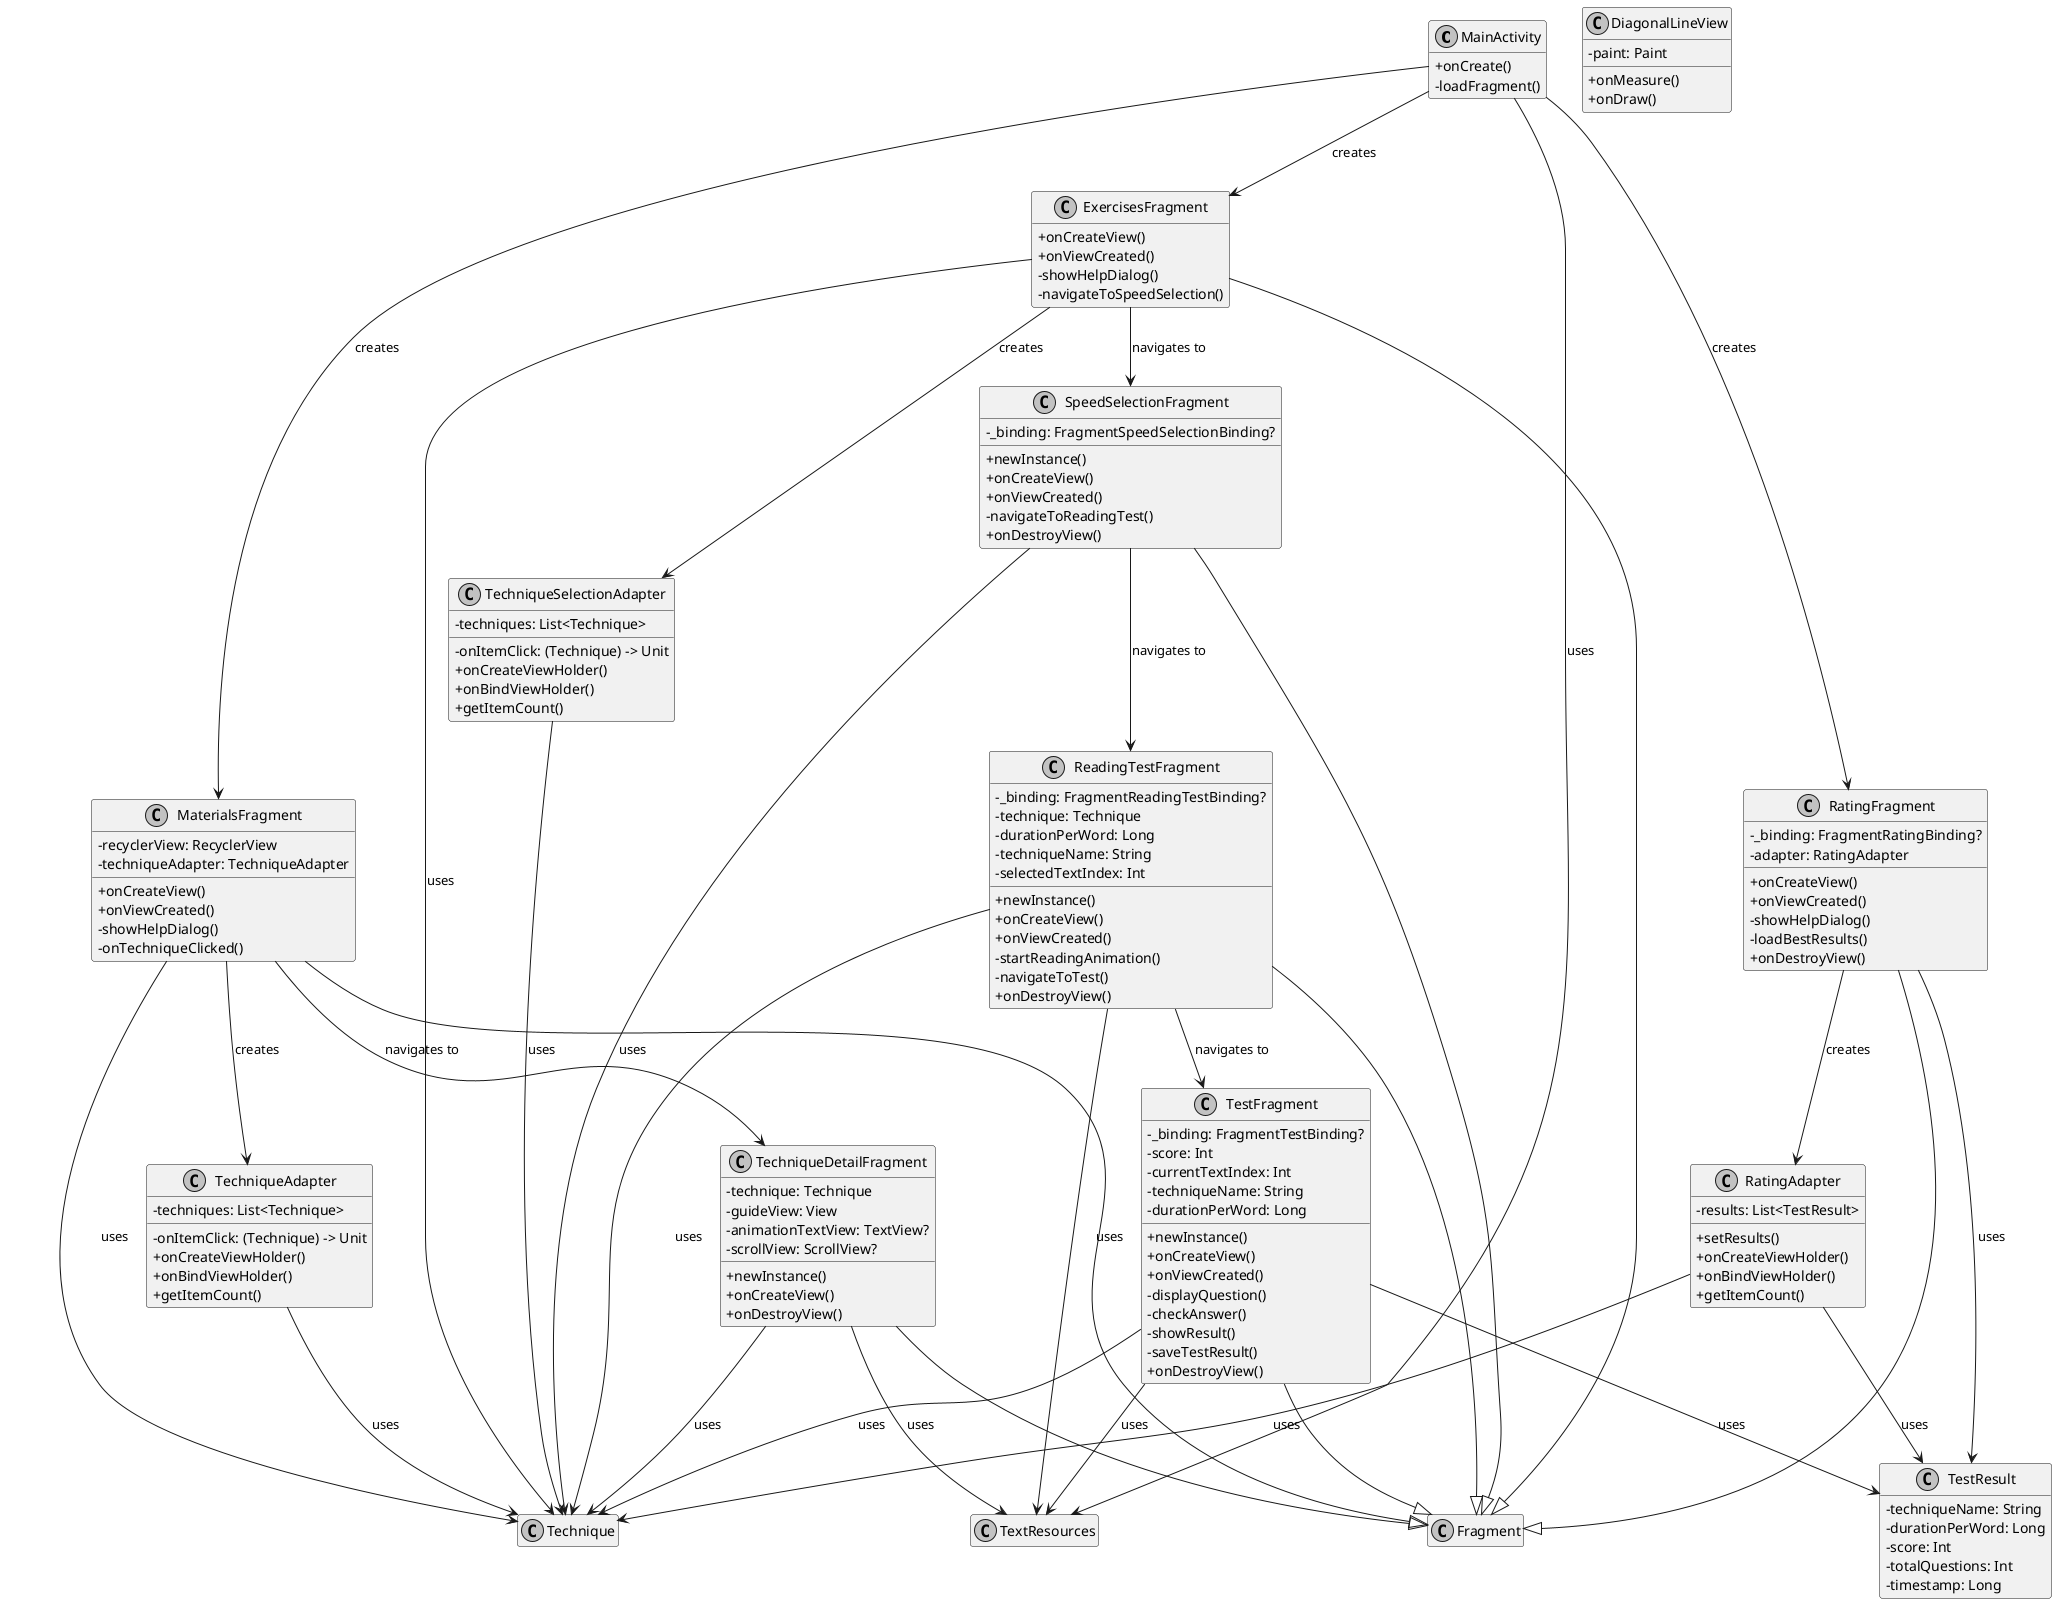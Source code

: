@startuml
skinparam monochrome true
skinparam classAttributeIconSize 0

' Класс MainActivity
class MainActivity {
  + onCreate()
  - loadFragment()
}

' Класс ExercisesFragment
class ExercisesFragment {
  + onCreateView()
  + onViewCreated()
  - showHelpDialog()
  - navigateToSpeedSelection()
}

' Класс MaterialsFragment
class MaterialsFragment {
  - recyclerView: RecyclerView
  - techniqueAdapter: TechniqueAdapter
  + onCreateView()
  + onViewCreated()
  - showHelpDialog()
  - onTechniqueClicked()
}

' Класс RatingFragment
class RatingFragment {
  - _binding: FragmentRatingBinding?
  - adapter: RatingAdapter
  + onCreateView()
  + onViewCreated()
  - showHelpDialog()
  - loadBestResults()
  + onDestroyView()
}

' Класс ReadingTestFragment
class ReadingTestFragment {
  - _binding: FragmentReadingTestBinding?
  - technique: Technique
  - durationPerWord: Long
  - techniqueName: String
  - selectedTextIndex: Int
  + newInstance()
  + onCreateView()
  + onViewCreated()
  - startReadingAnimation()
  - navigateToTest()
  + onDestroyView()
}

' Класс SpeedSelectionFragment
class SpeedSelectionFragment {
  - _binding: FragmentSpeedSelectionBinding?
  + newInstance()
  + onCreateView()
  + onViewCreated()
  - navigateToReadingTest()
  + onDestroyView()
}

' Класс TechniqueAdapter
class TechniqueAdapter {
  - techniques: List<Technique>
  - onItemClick: (Technique) -> Unit
  + onCreateViewHolder()
  + onBindViewHolder()
  + getItemCount()
}

' Класс TechniqueDetailFragment
class TechniqueDetailFragment {
  - technique: Technique
  - guideView: View
  - animationTextView: TextView?
  - scrollView: ScrollView?
  + newInstance()
  + onCreateView()
  + onDestroyView()
}

' Класс TechniqueSelectionAdapter
class TechniqueSelectionAdapter {
  - techniques: List<Technique>
  - onItemClick: (Technique) -> Unit
  + onCreateViewHolder()
  + onBindViewHolder()
  + getItemCount()
}

' Класс TestFragment
class TestFragment {
  - _binding: FragmentTestBinding?
  - score: Int
  - currentTextIndex: Int
  - techniqueName: String
  - durationPerWord: Long
  + newInstance()
  + onCreateView()
  + onViewCreated()
  - displayQuestion()
  - checkAnswer()
  - showResult()
  - saveTestResult()
  + onDestroyView()
}

' Класс RatingAdapter
class RatingAdapter {
  - results: List<TestResult>
  + setResults()
  + onCreateViewHolder()
  + onBindViewHolder()
  + getItemCount()
}

' Класс TestResult
class TestResult {
  - techniqueName: String
  - durationPerWord: Long
  - score: Int
  - totalQuestions: Int
  - timestamp: Long
}



' Класс DiagonalLineView
class DiagonalLineView {
  - paint: Paint
  + onMeasure()
  + onDraw()
}

' Внешняя зависимость
class TextResources

' Отношения
ExercisesFragment --|> Fragment
MaterialsFragment --|> Fragment
RatingFragment --|> Fragment
ReadingTestFragment --|> Fragment
SpeedSelectionFragment --|> Fragment
TechniqueDetailFragment --|> Fragment
TestFragment --|> Fragment


MainActivity --> ExercisesFragment : creates
MainActivity --> MaterialsFragment : creates
MainActivity --> RatingFragment : creates
MainActivity --> TextResources : uses

ExercisesFragment --> Technique : uses
ExercisesFragment --> TechniqueSelectionAdapter : creates
ExercisesFragment --> SpeedSelectionFragment : navigates to

MaterialsFragment --> Technique : uses
MaterialsFragment --> TechniqueAdapter : creates
MaterialsFragment --> TechniqueDetailFragment : navigates to

RatingFragment --> RatingAdapter : creates
RatingFragment --> TestResult : uses

ReadingTestFragment --> Technique : uses
ReadingTestFragment --> TextResources : uses
ReadingTestFragment --> TestFragment : navigates to

SpeedSelectionFragment --> Technique : uses
SpeedSelectionFragment --> ReadingTestFragment : navigates to

TechniqueAdapter --> Technique : uses
TechniqueSelectionAdapter --> Technique : uses

TechniqueDetailFragment --> Technique : uses
TechniqueDetailFragment --> TextResources : uses

TestFragment --> Technique : uses
TestFragment --> TextResources : uses
TestFragment --> TestResult : uses

RatingAdapter --> TestResult : uses
RatingAdapter --> Technique : uses


hide empty members
@enduml
